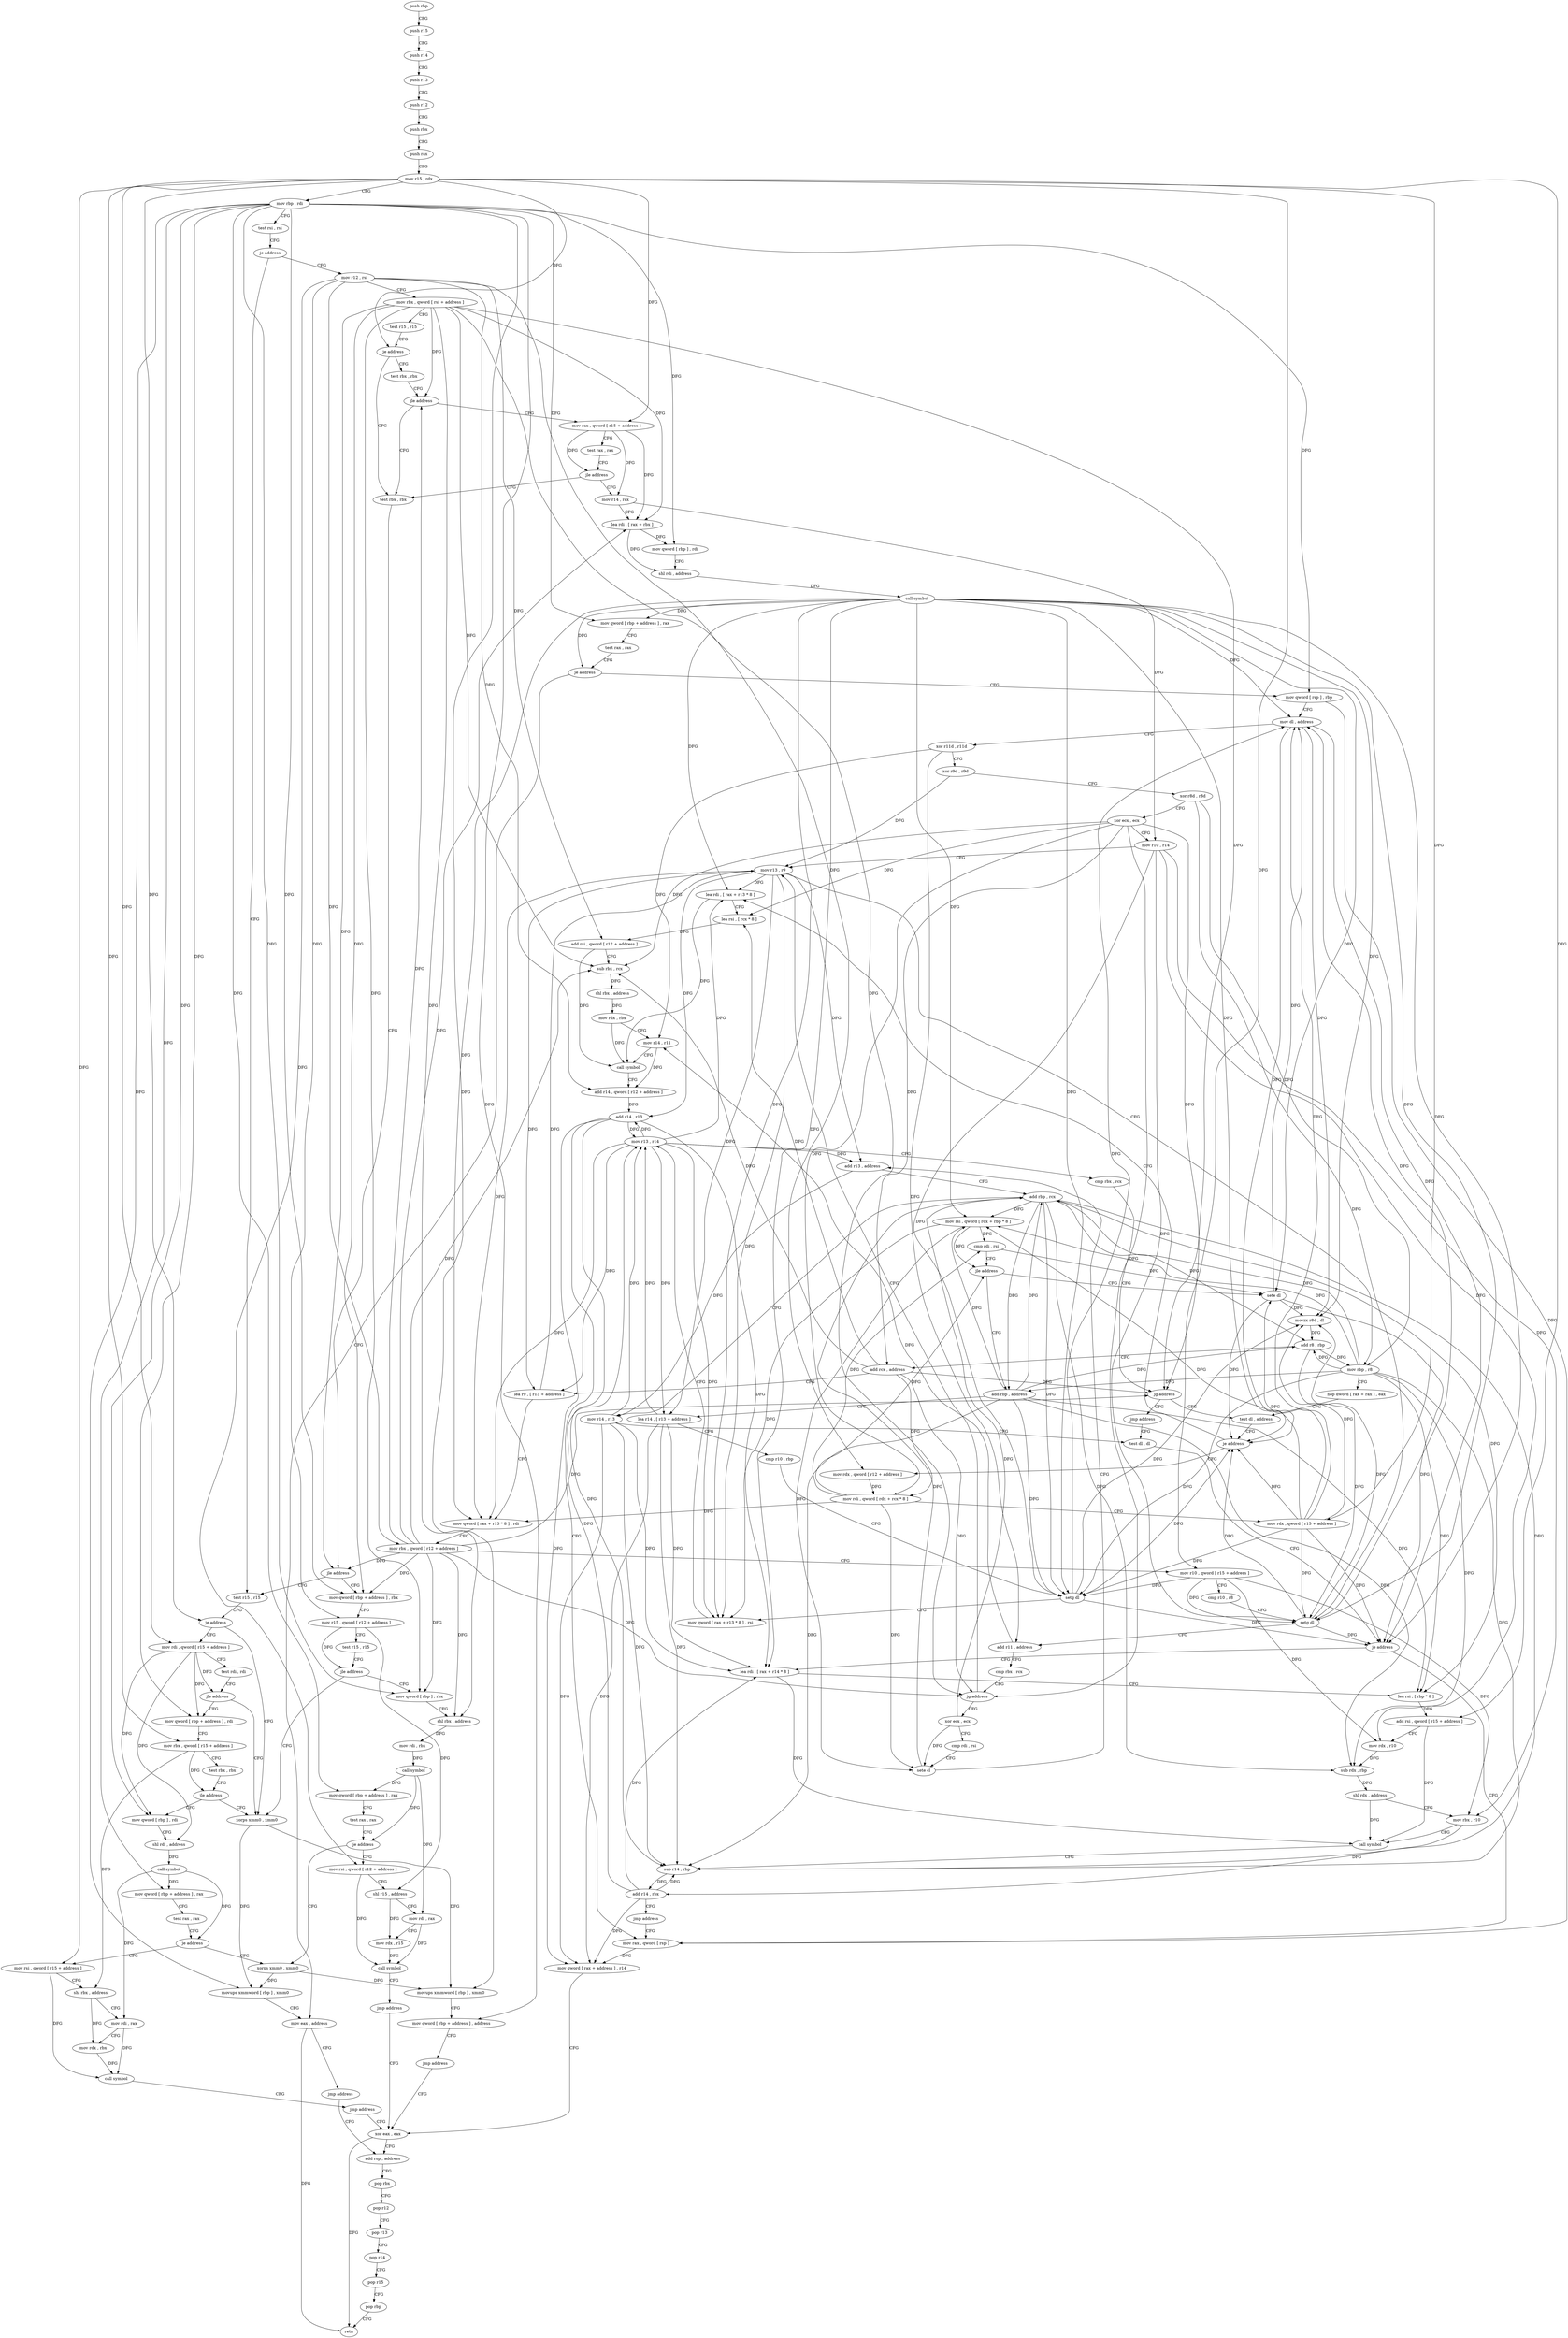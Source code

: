 digraph "func" {
"4367120" [label = "push rbp" ]
"4367121" [label = "push r15" ]
"4367123" [label = "push r14" ]
"4367125" [label = "push r13" ]
"4367127" [label = "push r12" ]
"4367129" [label = "push rbx" ]
"4367130" [label = "push rax" ]
"4367131" [label = "mov r15 , rdx" ]
"4367134" [label = "mov rbp , rdi" ]
"4367137" [label = "test rsi , rsi" ]
"4367140" [label = "je address" ]
"4367497" [label = "test r15 , r15" ]
"4367146" [label = "mov r12 , rsi" ]
"4367500" [label = "je address" ]
"4367567" [label = "xorps xmm0 , xmm0" ]
"4367502" [label = "mov rdi , qword [ r15 + address ]" ]
"4367149" [label = "mov rbx , qword [ rsi + address ]" ]
"4367153" [label = "test r15 , r15" ]
"4367156" [label = "je address" ]
"4367424" [label = "test rbx , rbx" ]
"4367162" [label = "test rbx , rbx" ]
"4367570" [label = "movups xmmword [ rbp ] , xmm0" ]
"4367574" [label = "mov qword [ rbp + address ] , address" ]
"4367582" [label = "jmp address" ]
"4367635" [label = "xor eax , eax" ]
"4367506" [label = "test rdi , rdi" ]
"4367509" [label = "jle address" ]
"4367511" [label = "mov qword [ rbp + address ] , rdi" ]
"4367427" [label = "jle address" ]
"4367429" [label = "mov qword [ rbp + address ] , rbx" ]
"4367165" [label = "jle address" ]
"4367171" [label = "mov rax , qword [ r15 + address ]" ]
"4367637" [label = "add rsp , address" ]
"4367515" [label = "mov rbx , qword [ r15 + address ]" ]
"4367519" [label = "test rbx , rbx" ]
"4367522" [label = "jle address" ]
"4367524" [label = "mov qword [ rbp ] , rdi" ]
"4367433" [label = "mov r15 , qword [ r12 + address ]" ]
"4367438" [label = "test r15 , r15" ]
"4367441" [label = "jle address" ]
"4367443" [label = "mov qword [ rbp ] , rbx" ]
"4367175" [label = "test rax , rax" ]
"4367178" [label = "jle address" ]
"4367184" [label = "mov r14 , rax" ]
"4367528" [label = "shl rdi , address" ]
"4367532" [label = "call symbol" ]
"4367537" [label = "mov qword [ rbp + address ] , rax" ]
"4367541" [label = "test rax , rax" ]
"4367544" [label = "je address" ]
"4367652" [label = "xorps xmm0 , xmm0" ]
"4367546" [label = "mov rsi , qword [ r15 + address ]" ]
"4367447" [label = "shl rbx , address" ]
"4367451" [label = "mov rdi , rbx" ]
"4367454" [label = "call symbol" ]
"4367459" [label = "mov qword [ rbp + address ] , rax" ]
"4367463" [label = "test rax , rax" ]
"4367466" [label = "je address" ]
"4367472" [label = "mov rsi , qword [ r12 + address ]" ]
"4367187" [label = "lea rdi , [ rax + rbx ]" ]
"4367191" [label = "mov qword [ rbp ] , rdi" ]
"4367195" [label = "shl rdi , address" ]
"4367199" [label = "call symbol" ]
"4367204" [label = "mov qword [ rbp + address ] , rax" ]
"4367208" [label = "test rax , rax" ]
"4367211" [label = "je address" ]
"4367659" [label = "mov eax , address" ]
"4367217" [label = "mov qword [ rsp ] , rbp" ]
"4367655" [label = "movups xmmword [ rbp ] , xmm0" ]
"4367550" [label = "shl rbx , address" ]
"4367554" [label = "mov rdi , rax" ]
"4367557" [label = "mov rdx , rbx" ]
"4367560" [label = "call symbol" ]
"4367565" [label = "jmp address" ]
"4367477" [label = "shl r15 , address" ]
"4367481" [label = "mov rdi , rax" ]
"4367484" [label = "mov rdx , r15" ]
"4367487" [label = "call symbol" ]
"4367492" [label = "jmp address" ]
"4367664" [label = "jmp address" ]
"4367221" [label = "mov dl , address" ]
"4367223" [label = "xor r11d , r11d" ]
"4367226" [label = "xor r9d , r9d" ]
"4367229" [label = "xor r8d , r8d" ]
"4367232" [label = "xor ecx , ecx" ]
"4367234" [label = "mov r10 , r14" ]
"4367237" [label = "mov r13 , r9" ]
"4367641" [label = "pop rbx" ]
"4367642" [label = "pop r12" ]
"4367644" [label = "pop r13" ]
"4367646" [label = "pop r14" ]
"4367648" [label = "pop r15" ]
"4367650" [label = "pop rbp" ]
"4367651" [label = "retn" ]
"4367584" [label = "lea rdi , [ rax + r13 * 8 ]" ]
"4367588" [label = "lea rsi , [ rcx * 8 ]" ]
"4367596" [label = "add rsi , qword [ r12 + address ]" ]
"4367601" [label = "sub rbx , rcx" ]
"4367604" [label = "shl rbx , address" ]
"4367608" [label = "mov rdx , rbx" ]
"4367611" [label = "mov r14 , r11" ]
"4367614" [label = "call symbol" ]
"4367619" [label = "add r14 , qword [ r12 + address ]" ]
"4367624" [label = "add r14 , r13" ]
"4367627" [label = "mov rax , qword [ rsp ]" ]
"4367257" [label = "mov rdx , qword [ r12 + address ]" ]
"4367262" [label = "mov rdi , qword [ rdx + rcx * 8 ]" ]
"4367266" [label = "mov rdx , qword [ r15 + address ]" ]
"4367270" [label = "mov rsi , qword [ rdx + rbp * 8 ]" ]
"4367274" [label = "cmp rdi , rsi" ]
"4367277" [label = "jle address" ]
"4367307" [label = "sete dl" ]
"4367279" [label = "add rbp , address" ]
"4367310" [label = "movzx r8d , dl" ]
"4367314" [label = "add r8 , rbp" ]
"4367317" [label = "add rcx , address" ]
"4367321" [label = "lea r9 , [ r13 + address ]" ]
"4367325" [label = "mov qword [ rax + r13 * 8 ] , rdi" ]
"4367329" [label = "mov rbx , qword [ r12 + address ]" ]
"4367334" [label = "mov r10 , qword [ r15 + address ]" ]
"4367338" [label = "cmp r10 , r8" ]
"4367341" [label = "setg dl" ]
"4367344" [label = "add r11 , address" ]
"4367348" [label = "cmp rbx , rcx" ]
"4367351" [label = "jg address" ]
"4367353" [label = "xor ecx , ecx" ]
"4367283" [label = "lea r14 , [ r13 + address ]" ]
"4367287" [label = "cmp r10 , rbp" ]
"4367290" [label = "setg dl" ]
"4367293" [label = "mov qword [ rax + r13 * 8 ] , rsi" ]
"4367297" [label = "mov r13 , r14" ]
"4367300" [label = "cmp rbx , rcx" ]
"4367303" [label = "jg address" ]
"4367248" [label = "test dl , address" ]
"4367305" [label = "jmp address" ]
"4367240" [label = "mov rbp , r8" ]
"4367243" [label = "nop dword [ rax + rax ] , eax" ]
"4367355" [label = "cmp rdi , rsi" ]
"4367358" [label = "sete cl" ]
"4367361" [label = "add r13 , address" ]
"4367365" [label = "add rbp , rcx" ]
"4367368" [label = "mov r14 , r13" ]
"4367371" [label = "test dl , dl" ]
"4367251" [label = "je address" ]
"4367631" [label = "mov qword [ rax + address ] , r14" ]
"4367379" [label = "lea rdi , [ rax + r14 * 8 ]" ]
"4367383" [label = "lea rsi , [ rbp * 8 ]" ]
"4367391" [label = "add rsi , qword [ r15 + address ]" ]
"4367395" [label = "mov rdx , r10" ]
"4367398" [label = "sub rdx , rbp" ]
"4367401" [label = "shl rdx , address" ]
"4367405" [label = "mov rbx , r10" ]
"4367408" [label = "call symbol" ]
"4367413" [label = "sub r14 , rbp" ]
"4367416" [label = "add r14 , rbx" ]
"4367419" [label = "jmp address" ]
"4367373" [label = "je address" ]
"4367120" -> "4367121" [ label = "CFG" ]
"4367121" -> "4367123" [ label = "CFG" ]
"4367123" -> "4367125" [ label = "CFG" ]
"4367125" -> "4367127" [ label = "CFG" ]
"4367127" -> "4367129" [ label = "CFG" ]
"4367129" -> "4367130" [ label = "CFG" ]
"4367130" -> "4367131" [ label = "CFG" ]
"4367131" -> "4367134" [ label = "CFG" ]
"4367131" -> "4367500" [ label = "DFG" ]
"4367131" -> "4367156" [ label = "DFG" ]
"4367131" -> "4367502" [ label = "DFG" ]
"4367131" -> "4367515" [ label = "DFG" ]
"4367131" -> "4367171" [ label = "DFG" ]
"4367131" -> "4367546" [ label = "DFG" ]
"4367131" -> "4367266" [ label = "DFG" ]
"4367131" -> "4367334" [ label = "DFG" ]
"4367131" -> "4367391" [ label = "DFG" ]
"4367134" -> "4367137" [ label = "CFG" ]
"4367134" -> "4367570" [ label = "DFG" ]
"4367134" -> "4367574" [ label = "DFG" ]
"4367134" -> "4367511" [ label = "DFG" ]
"4367134" -> "4367429" [ label = "DFG" ]
"4367134" -> "4367524" [ label = "DFG" ]
"4367134" -> "4367537" [ label = "DFG" ]
"4367134" -> "4367443" [ label = "DFG" ]
"4367134" -> "4367459" [ label = "DFG" ]
"4367134" -> "4367191" [ label = "DFG" ]
"4367134" -> "4367204" [ label = "DFG" ]
"4367134" -> "4367655" [ label = "DFG" ]
"4367134" -> "4367217" [ label = "DFG" ]
"4367137" -> "4367140" [ label = "CFG" ]
"4367140" -> "4367497" [ label = "CFG" ]
"4367140" -> "4367146" [ label = "CFG" ]
"4367497" -> "4367500" [ label = "CFG" ]
"4367146" -> "4367149" [ label = "CFG" ]
"4367146" -> "4367433" [ label = "DFG" ]
"4367146" -> "4367472" [ label = "DFG" ]
"4367146" -> "4367596" [ label = "DFG" ]
"4367146" -> "4367619" [ label = "DFG" ]
"4367146" -> "4367257" [ label = "DFG" ]
"4367146" -> "4367329" [ label = "DFG" ]
"4367500" -> "4367567" [ label = "CFG" ]
"4367500" -> "4367502" [ label = "CFG" ]
"4367567" -> "4367570" [ label = "DFG" ]
"4367567" -> "4367655" [ label = "DFG" ]
"4367502" -> "4367506" [ label = "CFG" ]
"4367502" -> "4367509" [ label = "DFG" ]
"4367502" -> "4367511" [ label = "DFG" ]
"4367502" -> "4367524" [ label = "DFG" ]
"4367502" -> "4367528" [ label = "DFG" ]
"4367149" -> "4367153" [ label = "CFG" ]
"4367149" -> "4367427" [ label = "DFG" ]
"4367149" -> "4367165" [ label = "DFG" ]
"4367149" -> "4367429" [ label = "DFG" ]
"4367149" -> "4367443" [ label = "DFG" ]
"4367149" -> "4367447" [ label = "DFG" ]
"4367149" -> "4367187" [ label = "DFG" ]
"4367149" -> "4367601" [ label = "DFG" ]
"4367149" -> "4367351" [ label = "DFG" ]
"4367149" -> "4367303" [ label = "DFG" ]
"4367153" -> "4367156" [ label = "CFG" ]
"4367156" -> "4367424" [ label = "CFG" ]
"4367156" -> "4367162" [ label = "CFG" ]
"4367424" -> "4367427" [ label = "CFG" ]
"4367162" -> "4367165" [ label = "CFG" ]
"4367570" -> "4367574" [ label = "CFG" ]
"4367574" -> "4367582" [ label = "CFG" ]
"4367582" -> "4367635" [ label = "CFG" ]
"4367635" -> "4367637" [ label = "CFG" ]
"4367635" -> "4367651" [ label = "DFG" ]
"4367506" -> "4367509" [ label = "CFG" ]
"4367509" -> "4367567" [ label = "CFG" ]
"4367509" -> "4367511" [ label = "CFG" ]
"4367511" -> "4367515" [ label = "CFG" ]
"4367427" -> "4367497" [ label = "CFG" ]
"4367427" -> "4367429" [ label = "CFG" ]
"4367429" -> "4367433" [ label = "CFG" ]
"4367165" -> "4367424" [ label = "CFG" ]
"4367165" -> "4367171" [ label = "CFG" ]
"4367171" -> "4367175" [ label = "CFG" ]
"4367171" -> "4367178" [ label = "DFG" ]
"4367171" -> "4367184" [ label = "DFG" ]
"4367171" -> "4367187" [ label = "DFG" ]
"4367637" -> "4367641" [ label = "CFG" ]
"4367515" -> "4367519" [ label = "CFG" ]
"4367515" -> "4367522" [ label = "DFG" ]
"4367515" -> "4367550" [ label = "DFG" ]
"4367519" -> "4367522" [ label = "CFG" ]
"4367522" -> "4367567" [ label = "CFG" ]
"4367522" -> "4367524" [ label = "CFG" ]
"4367524" -> "4367528" [ label = "CFG" ]
"4367433" -> "4367438" [ label = "CFG" ]
"4367433" -> "4367441" [ label = "DFG" ]
"4367433" -> "4367477" [ label = "DFG" ]
"4367438" -> "4367441" [ label = "CFG" ]
"4367441" -> "4367567" [ label = "CFG" ]
"4367441" -> "4367443" [ label = "CFG" ]
"4367443" -> "4367447" [ label = "CFG" ]
"4367175" -> "4367178" [ label = "CFG" ]
"4367178" -> "4367424" [ label = "CFG" ]
"4367178" -> "4367184" [ label = "CFG" ]
"4367184" -> "4367187" [ label = "CFG" ]
"4367184" -> "4367234" [ label = "DFG" ]
"4367528" -> "4367532" [ label = "DFG" ]
"4367532" -> "4367537" [ label = "DFG" ]
"4367532" -> "4367544" [ label = "DFG" ]
"4367532" -> "4367554" [ label = "DFG" ]
"4367537" -> "4367541" [ label = "CFG" ]
"4367541" -> "4367544" [ label = "CFG" ]
"4367544" -> "4367652" [ label = "CFG" ]
"4367544" -> "4367546" [ label = "CFG" ]
"4367652" -> "4367655" [ label = "DFG" ]
"4367652" -> "4367570" [ label = "DFG" ]
"4367546" -> "4367550" [ label = "CFG" ]
"4367546" -> "4367560" [ label = "DFG" ]
"4367447" -> "4367451" [ label = "DFG" ]
"4367451" -> "4367454" [ label = "DFG" ]
"4367454" -> "4367459" [ label = "DFG" ]
"4367454" -> "4367466" [ label = "DFG" ]
"4367454" -> "4367481" [ label = "DFG" ]
"4367459" -> "4367463" [ label = "CFG" ]
"4367463" -> "4367466" [ label = "CFG" ]
"4367466" -> "4367652" [ label = "CFG" ]
"4367466" -> "4367472" [ label = "CFG" ]
"4367472" -> "4367477" [ label = "CFG" ]
"4367472" -> "4367487" [ label = "DFG" ]
"4367187" -> "4367191" [ label = "DFG" ]
"4367187" -> "4367195" [ label = "DFG" ]
"4367191" -> "4367195" [ label = "CFG" ]
"4367195" -> "4367199" [ label = "DFG" ]
"4367199" -> "4367204" [ label = "DFG" ]
"4367199" -> "4367211" [ label = "DFG" ]
"4367199" -> "4367584" [ label = "DFG" ]
"4367199" -> "4367325" [ label = "DFG" ]
"4367199" -> "4367293" [ label = "DFG" ]
"4367199" -> "4367379" [ label = "DFG" ]
"4367199" -> "4367221" [ label = "DFG" ]
"4367199" -> "4367251" [ label = "DFG" ]
"4367199" -> "4367270" [ label = "DFG" ]
"4367199" -> "4367307" [ label = "DFG" ]
"4367199" -> "4367310" [ label = "DFG" ]
"4367199" -> "4367341" [ label = "DFG" ]
"4367199" -> "4367290" [ label = "DFG" ]
"4367199" -> "4367373" [ label = "DFG" ]
"4367204" -> "4367208" [ label = "CFG" ]
"4367208" -> "4367211" [ label = "CFG" ]
"4367211" -> "4367659" [ label = "CFG" ]
"4367211" -> "4367217" [ label = "CFG" ]
"4367659" -> "4367664" [ label = "CFG" ]
"4367659" -> "4367651" [ label = "DFG" ]
"4367217" -> "4367221" [ label = "CFG" ]
"4367217" -> "4367627" [ label = "DFG" ]
"4367655" -> "4367659" [ label = "CFG" ]
"4367550" -> "4367554" [ label = "CFG" ]
"4367550" -> "4367557" [ label = "DFG" ]
"4367554" -> "4367557" [ label = "CFG" ]
"4367554" -> "4367560" [ label = "DFG" ]
"4367557" -> "4367560" [ label = "DFG" ]
"4367560" -> "4367565" [ label = "CFG" ]
"4367565" -> "4367635" [ label = "CFG" ]
"4367477" -> "4367481" [ label = "CFG" ]
"4367477" -> "4367484" [ label = "DFG" ]
"4367481" -> "4367484" [ label = "CFG" ]
"4367481" -> "4367487" [ label = "DFG" ]
"4367484" -> "4367487" [ label = "DFG" ]
"4367487" -> "4367492" [ label = "CFG" ]
"4367492" -> "4367635" [ label = "CFG" ]
"4367664" -> "4367637" [ label = "CFG" ]
"4367221" -> "4367223" [ label = "CFG" ]
"4367221" -> "4367251" [ label = "DFG" ]
"4367221" -> "4367310" [ label = "DFG" ]
"4367221" -> "4367373" [ label = "DFG" ]
"4367223" -> "4367226" [ label = "CFG" ]
"4367223" -> "4367611" [ label = "DFG" ]
"4367223" -> "4367344" [ label = "DFG" ]
"4367226" -> "4367229" [ label = "CFG" ]
"4367226" -> "4367237" [ label = "DFG" ]
"4367229" -> "4367232" [ label = "CFG" ]
"4367229" -> "4367240" [ label = "DFG" ]
"4367229" -> "4367341" [ label = "DFG" ]
"4367232" -> "4367234" [ label = "CFG" ]
"4367232" -> "4367588" [ label = "DFG" ]
"4367232" -> "4367601" [ label = "DFG" ]
"4367232" -> "4367262" [ label = "DFG" ]
"4367232" -> "4367317" [ label = "DFG" ]
"4367232" -> "4367351" [ label = "DFG" ]
"4367232" -> "4367303" [ label = "DFG" ]
"4367234" -> "4367237" [ label = "CFG" ]
"4367234" -> "4367341" [ label = "DFG" ]
"4367234" -> "4367290" [ label = "DFG" ]
"4367234" -> "4367395" [ label = "DFG" ]
"4367234" -> "4367405" [ label = "DFG" ]
"4367237" -> "4367240" [ label = "CFG" ]
"4367237" -> "4367584" [ label = "DFG" ]
"4367237" -> "4367624" [ label = "DFG" ]
"4367237" -> "4367321" [ label = "DFG" ]
"4367237" -> "4367325" [ label = "DFG" ]
"4367237" -> "4367283" [ label = "DFG" ]
"4367237" -> "4367293" [ label = "DFG" ]
"4367237" -> "4367361" [ label = "DFG" ]
"4367641" -> "4367642" [ label = "CFG" ]
"4367642" -> "4367644" [ label = "CFG" ]
"4367644" -> "4367646" [ label = "CFG" ]
"4367646" -> "4367648" [ label = "CFG" ]
"4367648" -> "4367650" [ label = "CFG" ]
"4367650" -> "4367651" [ label = "CFG" ]
"4367584" -> "4367588" [ label = "CFG" ]
"4367584" -> "4367614" [ label = "DFG" ]
"4367588" -> "4367596" [ label = "DFG" ]
"4367596" -> "4367601" [ label = "CFG" ]
"4367596" -> "4367614" [ label = "DFG" ]
"4367601" -> "4367604" [ label = "DFG" ]
"4367604" -> "4367608" [ label = "DFG" ]
"4367608" -> "4367611" [ label = "CFG" ]
"4367608" -> "4367614" [ label = "DFG" ]
"4367611" -> "4367614" [ label = "CFG" ]
"4367611" -> "4367619" [ label = "DFG" ]
"4367614" -> "4367619" [ label = "CFG" ]
"4367619" -> "4367624" [ label = "DFG" ]
"4367624" -> "4367627" [ label = "CFG" ]
"4367624" -> "4367631" [ label = "DFG" ]
"4367624" -> "4367297" [ label = "DFG" ]
"4367624" -> "4367379" [ label = "DFG" ]
"4367624" -> "4367413" [ label = "DFG" ]
"4367627" -> "4367631" [ label = "DFG" ]
"4367257" -> "4367262" [ label = "DFG" ]
"4367262" -> "4367266" [ label = "CFG" ]
"4367262" -> "4367274" [ label = "DFG" ]
"4367262" -> "4367277" [ label = "DFG" ]
"4367262" -> "4367325" [ label = "DFG" ]
"4367262" -> "4367358" [ label = "DFG" ]
"4367266" -> "4367270" [ label = "DFG" ]
"4367266" -> "4367221" [ label = "DFG" ]
"4367266" -> "4367251" [ label = "DFG" ]
"4367266" -> "4367307" [ label = "DFG" ]
"4367266" -> "4367310" [ label = "DFG" ]
"4367266" -> "4367341" [ label = "DFG" ]
"4367266" -> "4367290" [ label = "DFG" ]
"4367266" -> "4367373" [ label = "DFG" ]
"4367270" -> "4367274" [ label = "DFG" ]
"4367270" -> "4367277" [ label = "DFG" ]
"4367270" -> "4367293" [ label = "DFG" ]
"4367270" -> "4367358" [ label = "DFG" ]
"4367274" -> "4367277" [ label = "CFG" ]
"4367274" -> "4367307" [ label = "DFG" ]
"4367277" -> "4367307" [ label = "CFG" ]
"4367277" -> "4367279" [ label = "CFG" ]
"4367307" -> "4367310" [ label = "DFG" ]
"4367307" -> "4367221" [ label = "DFG" ]
"4367307" -> "4367251" [ label = "DFG" ]
"4367307" -> "4367373" [ label = "DFG" ]
"4367279" -> "4367283" [ label = "CFG" ]
"4367279" -> "4367270" [ label = "DFG" ]
"4367279" -> "4367314" [ label = "DFG" ]
"4367279" -> "4367290" [ label = "DFG" ]
"4367279" -> "4367365" [ label = "DFG" ]
"4367279" -> "4367383" [ label = "DFG" ]
"4367279" -> "4367398" [ label = "DFG" ]
"4367279" -> "4367413" [ label = "DFG" ]
"4367310" -> "4367314" [ label = "DFG" ]
"4367314" -> "4367317" [ label = "CFG" ]
"4367314" -> "4367240" [ label = "DFG" ]
"4367314" -> "4367341" [ label = "DFG" ]
"4367317" -> "4367321" [ label = "CFG" ]
"4367317" -> "4367588" [ label = "DFG" ]
"4367317" -> "4367601" [ label = "DFG" ]
"4367317" -> "4367262" [ label = "DFG" ]
"4367317" -> "4367351" [ label = "DFG" ]
"4367317" -> "4367303" [ label = "DFG" ]
"4367321" -> "4367325" [ label = "CFG" ]
"4367321" -> "4367237" [ label = "DFG" ]
"4367325" -> "4367329" [ label = "CFG" ]
"4367329" -> "4367334" [ label = "CFG" ]
"4367329" -> "4367427" [ label = "DFG" ]
"4367329" -> "4367165" [ label = "DFG" ]
"4367329" -> "4367429" [ label = "DFG" ]
"4367329" -> "4367443" [ label = "DFG" ]
"4367329" -> "4367447" [ label = "DFG" ]
"4367329" -> "4367187" [ label = "DFG" ]
"4367329" -> "4367601" [ label = "DFG" ]
"4367329" -> "4367351" [ label = "DFG" ]
"4367329" -> "4367303" [ label = "DFG" ]
"4367334" -> "4367338" [ label = "CFG" ]
"4367334" -> "4367341" [ label = "DFG" ]
"4367334" -> "4367290" [ label = "DFG" ]
"4367334" -> "4367395" [ label = "DFG" ]
"4367334" -> "4367405" [ label = "DFG" ]
"4367338" -> "4367341" [ label = "CFG" ]
"4367341" -> "4367344" [ label = "CFG" ]
"4367341" -> "4367221" [ label = "DFG" ]
"4367341" -> "4367251" [ label = "DFG" ]
"4367341" -> "4367310" [ label = "DFG" ]
"4367341" -> "4367373" [ label = "DFG" ]
"4367344" -> "4367348" [ label = "CFG" ]
"4367344" -> "4367611" [ label = "DFG" ]
"4367348" -> "4367351" [ label = "CFG" ]
"4367351" -> "4367237" [ label = "CFG" ]
"4367351" -> "4367353" [ label = "CFG" ]
"4367353" -> "4367355" [ label = "CFG" ]
"4367353" -> "4367358" [ label = "DFG" ]
"4367353" -> "4367365" [ label = "DFG" ]
"4367283" -> "4367287" [ label = "CFG" ]
"4367283" -> "4367631" [ label = "DFG" ]
"4367283" -> "4367297" [ label = "DFG" ]
"4367283" -> "4367379" [ label = "DFG" ]
"4367283" -> "4367413" [ label = "DFG" ]
"4367287" -> "4367290" [ label = "CFG" ]
"4367290" -> "4367293" [ label = "CFG" ]
"4367290" -> "4367221" [ label = "DFG" ]
"4367290" -> "4367251" [ label = "DFG" ]
"4367290" -> "4367310" [ label = "DFG" ]
"4367290" -> "4367373" [ label = "DFG" ]
"4367293" -> "4367297" [ label = "CFG" ]
"4367297" -> "4367300" [ label = "CFG" ]
"4367297" -> "4367584" [ label = "DFG" ]
"4367297" -> "4367624" [ label = "DFG" ]
"4367297" -> "4367321" [ label = "DFG" ]
"4367297" -> "4367283" [ label = "DFG" ]
"4367297" -> "4367325" [ label = "DFG" ]
"4367297" -> "4367293" [ label = "DFG" ]
"4367297" -> "4367361" [ label = "DFG" ]
"4367300" -> "4367303" [ label = "CFG" ]
"4367303" -> "4367248" [ label = "CFG" ]
"4367303" -> "4367305" [ label = "CFG" ]
"4367248" -> "4367251" [ label = "CFG" ]
"4367305" -> "4367371" [ label = "CFG" ]
"4367240" -> "4367243" [ label = "CFG" ]
"4367240" -> "4367270" [ label = "DFG" ]
"4367240" -> "4367314" [ label = "DFG" ]
"4367240" -> "4367279" [ label = "DFG" ]
"4367240" -> "4367290" [ label = "DFG" ]
"4367240" -> "4367365" [ label = "DFG" ]
"4367240" -> "4367383" [ label = "DFG" ]
"4367240" -> "4367398" [ label = "DFG" ]
"4367240" -> "4367413" [ label = "DFG" ]
"4367243" -> "4367248" [ label = "CFG" ]
"4367355" -> "4367358" [ label = "CFG" ]
"4367358" -> "4367361" [ label = "CFG" ]
"4367358" -> "4367365" [ label = "DFG" ]
"4367361" -> "4367365" [ label = "CFG" ]
"4367361" -> "4367368" [ label = "DFG" ]
"4367365" -> "4367368" [ label = "CFG" ]
"4367365" -> "4367270" [ label = "DFG" ]
"4367365" -> "4367314" [ label = "DFG" ]
"4367365" -> "4367279" [ label = "DFG" ]
"4367365" -> "4367290" [ label = "DFG" ]
"4367365" -> "4367383" [ label = "DFG" ]
"4367365" -> "4367398" [ label = "DFG" ]
"4367365" -> "4367413" [ label = "DFG" ]
"4367368" -> "4367371" [ label = "CFG" ]
"4367368" -> "4367631" [ label = "DFG" ]
"4367368" -> "4367297" [ label = "DFG" ]
"4367368" -> "4367379" [ label = "DFG" ]
"4367368" -> "4367413" [ label = "DFG" ]
"4367371" -> "4367373" [ label = "CFG" ]
"4367251" -> "4367584" [ label = "CFG" ]
"4367251" -> "4367257" [ label = "CFG" ]
"4367631" -> "4367635" [ label = "CFG" ]
"4367379" -> "4367383" [ label = "CFG" ]
"4367379" -> "4367408" [ label = "DFG" ]
"4367383" -> "4367391" [ label = "DFG" ]
"4367391" -> "4367395" [ label = "CFG" ]
"4367391" -> "4367408" [ label = "DFG" ]
"4367395" -> "4367398" [ label = "DFG" ]
"4367398" -> "4367401" [ label = "DFG" ]
"4367401" -> "4367405" [ label = "CFG" ]
"4367401" -> "4367408" [ label = "DFG" ]
"4367405" -> "4367408" [ label = "CFG" ]
"4367405" -> "4367416" [ label = "DFG" ]
"4367408" -> "4367413" [ label = "CFG" ]
"4367413" -> "4367416" [ label = "DFG" ]
"4367416" -> "4367419" [ label = "CFG" ]
"4367416" -> "4367631" [ label = "DFG" ]
"4367416" -> "4367297" [ label = "DFG" ]
"4367416" -> "4367379" [ label = "DFG" ]
"4367416" -> "4367413" [ label = "DFG" ]
"4367419" -> "4367627" [ label = "CFG" ]
"4367373" -> "4367627" [ label = "CFG" ]
"4367373" -> "4367379" [ label = "CFG" ]
}
